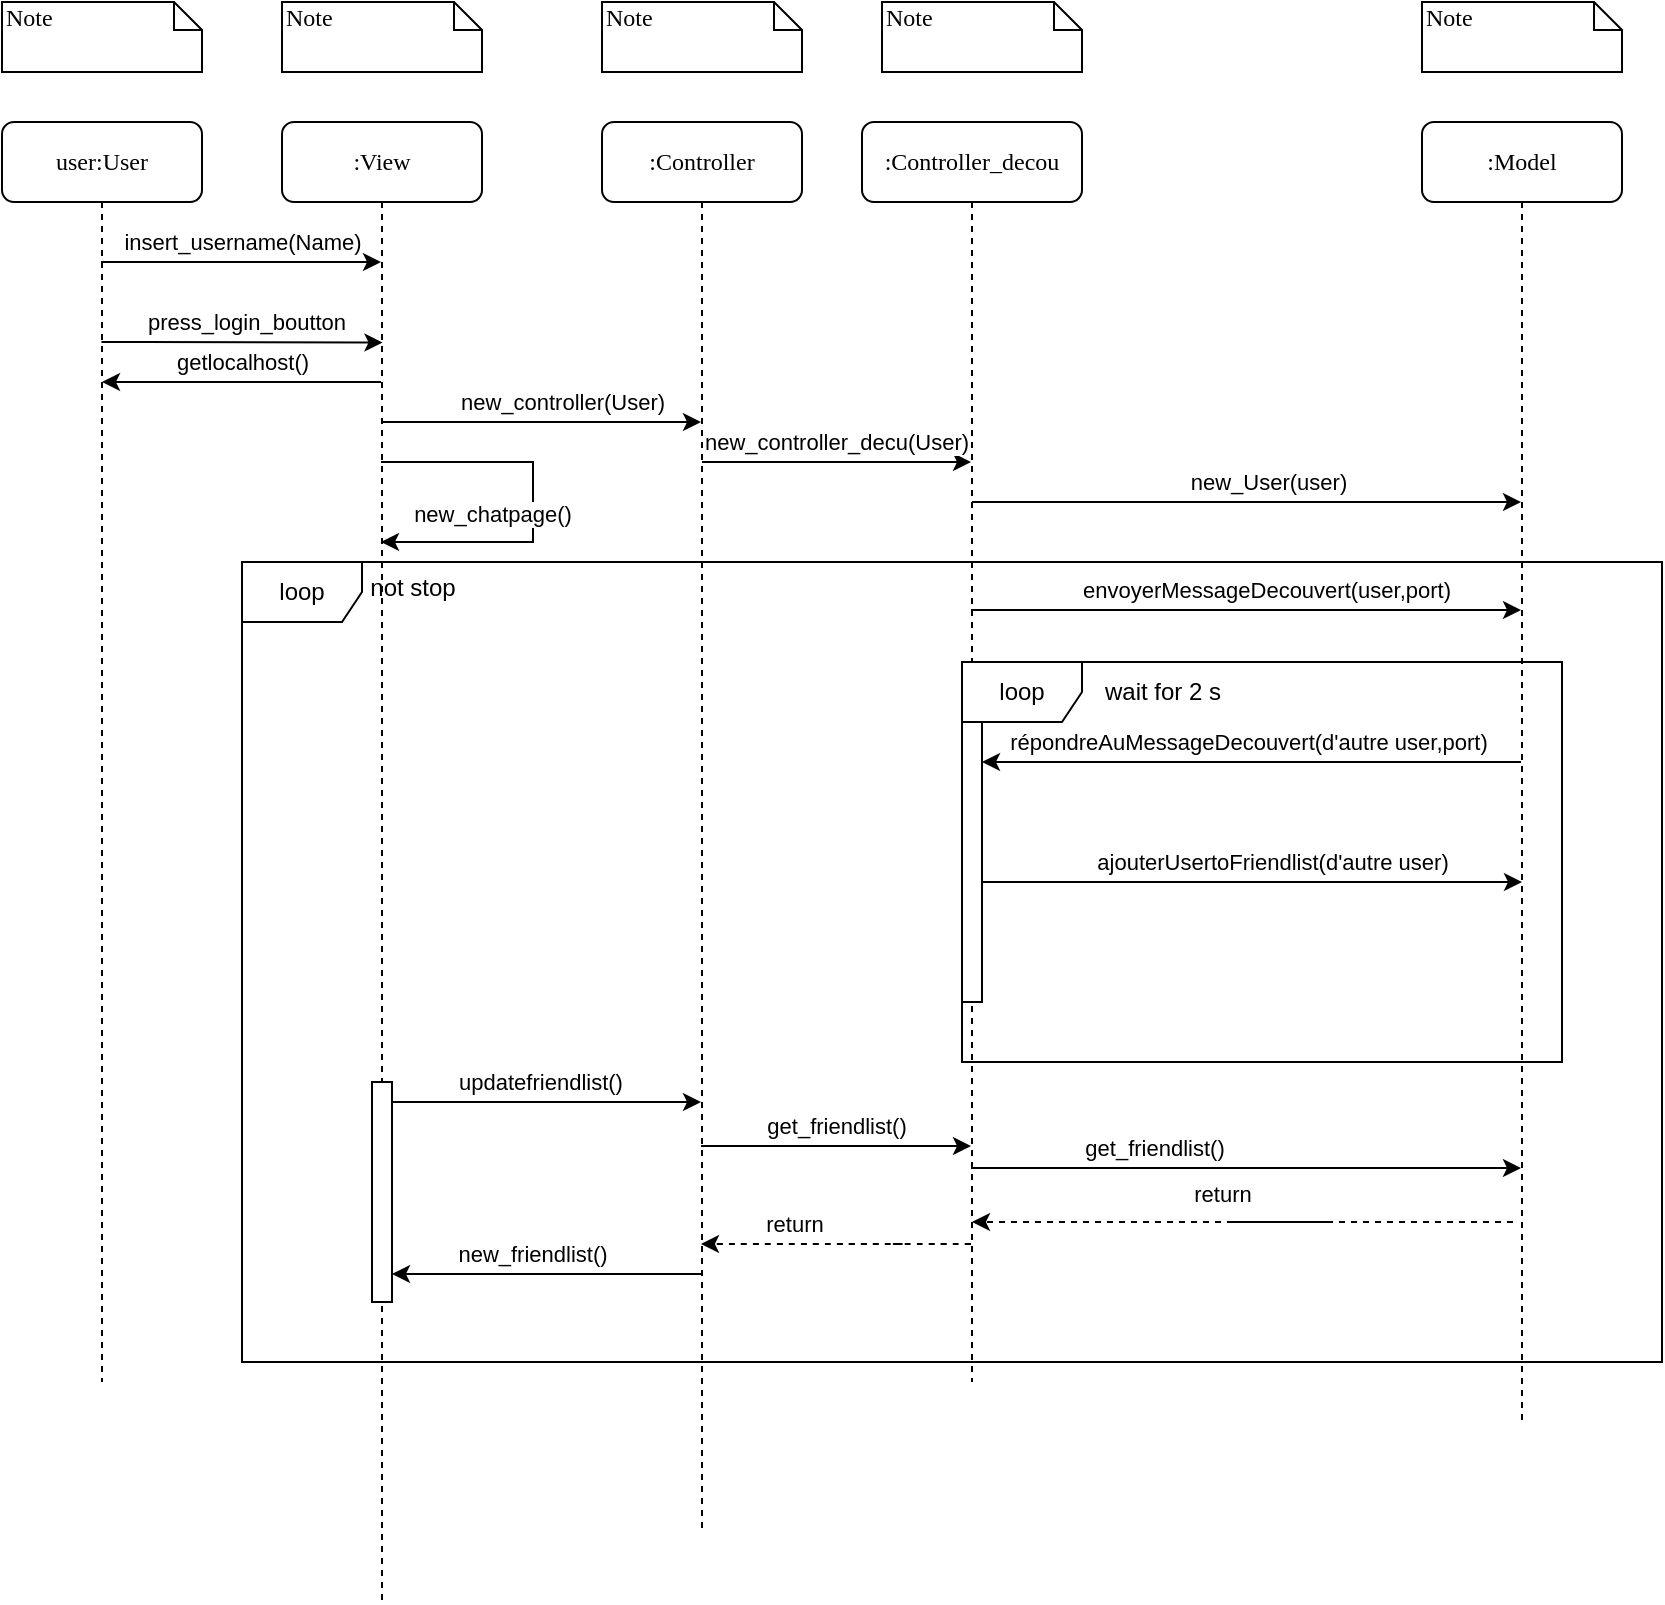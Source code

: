 <mxfile version="22.1.7" type="device">
  <diagram name="Page-1" id="13e1069c-82ec-6db2-03f1-153e76fe0fe0">
    <mxGraphModel dx="888" dy="425" grid="1" gridSize="10" guides="1" tooltips="1" connect="1" arrows="1" fold="1" page="1" pageScale="1" pageWidth="1100" pageHeight="850" background="none" math="0" shadow="0">
      <root>
        <mxCell id="0" />
        <mxCell id="1" parent="0" />
        <mxCell id="7baba1c4bc27f4b0-2" value=":View" style="shape=umlLifeline;perimeter=lifelinePerimeter;whiteSpace=wrap;html=1;container=1;collapsible=0;recursiveResize=0;outlineConnect=0;rounded=1;shadow=0;comic=0;labelBackgroundColor=none;strokeWidth=1;fontFamily=Verdana;fontSize=12;align=center;" parent="1" vertex="1">
          <mxGeometry x="240" y="90" width="100" height="740" as="geometry" />
        </mxCell>
        <mxCell id="X_7a0vzVSiXDUNi_OqBB-45" value="" style="html=1;points=[[0,0,0,0,5],[0,1,0,0,-5],[1,0,0,0,5],[1,1,0,0,-5]];perimeter=orthogonalPerimeter;outlineConnect=0;targetShapes=umlLifeline;portConstraint=eastwest;newEdgeStyle={&quot;curved&quot;:0,&quot;rounded&quot;:0};" vertex="1" parent="7baba1c4bc27f4b0-2">
          <mxGeometry x="45" y="480" width="10" height="110" as="geometry" />
        </mxCell>
        <mxCell id="X_7a0vzVSiXDUNi_OqBB-48" value="" style="endArrow=classic;html=1;rounded=0;" edge="1" parent="7baba1c4bc27f4b0-2" target="7baba1c4bc27f4b0-3">
          <mxGeometry width="50" height="50" relative="1" as="geometry">
            <mxPoint x="55" y="490" as="sourcePoint" />
            <mxPoint x="209.5" y="510" as="targetPoint" />
            <Array as="points">
              <mxPoint x="180" y="490" />
            </Array>
          </mxGeometry>
        </mxCell>
        <mxCell id="X_7a0vzVSiXDUNi_OqBB-49" value="updatefriendlist()" style="edgeLabel;html=1;align=center;verticalAlign=middle;resizable=0;points=[];" vertex="1" connectable="0" parent="X_7a0vzVSiXDUNi_OqBB-48">
          <mxGeometry x="0.219" y="-2" relative="1" as="geometry">
            <mxPoint x="-20" y="-12" as="offset" />
          </mxGeometry>
        </mxCell>
        <mxCell id="7baba1c4bc27f4b0-3" value=":Controller " style="shape=umlLifeline;perimeter=lifelinePerimeter;whiteSpace=wrap;html=1;container=1;collapsible=0;recursiveResize=0;outlineConnect=0;rounded=1;shadow=0;comic=0;labelBackgroundColor=none;strokeWidth=1;fontFamily=Verdana;fontSize=12;align=center;" parent="1" vertex="1">
          <mxGeometry x="400" y="90" width="100" height="705" as="geometry" />
        </mxCell>
        <mxCell id="7baba1c4bc27f4b0-4" value=":Controller_decou" style="shape=umlLifeline;perimeter=lifelinePerimeter;whiteSpace=wrap;html=1;container=1;collapsible=0;recursiveResize=0;outlineConnect=0;rounded=1;shadow=0;comic=0;labelBackgroundColor=none;strokeWidth=1;fontFamily=Verdana;fontSize=12;align=center;" parent="1" vertex="1">
          <mxGeometry x="530" y="90" width="110" height="630" as="geometry" />
        </mxCell>
        <mxCell id="X_7a0vzVSiXDUNi_OqBB-31" value="" style="html=1;points=[[0,0,0,0,5],[0,1,0,0,-5],[1,0,0,0,5],[1,1,0,0,-5]];perimeter=orthogonalPerimeter;outlineConnect=0;targetShapes=umlLifeline;portConstraint=eastwest;newEdgeStyle={&quot;curved&quot;:0,&quot;rounded&quot;:0};" vertex="1" parent="7baba1c4bc27f4b0-4">
          <mxGeometry x="50" y="290" width="10" height="150" as="geometry" />
        </mxCell>
        <mxCell id="7baba1c4bc27f4b0-8" value="user:User" style="shape=umlLifeline;perimeter=lifelinePerimeter;whiteSpace=wrap;html=1;container=1;collapsible=0;recursiveResize=0;outlineConnect=0;rounded=1;shadow=0;comic=0;labelBackgroundColor=none;strokeWidth=1;fontFamily=Verdana;fontSize=12;align=center;" parent="1" vertex="1">
          <mxGeometry x="100" y="90" width="100" height="630" as="geometry" />
        </mxCell>
        <mxCell id="7baba1c4bc27f4b0-40" value="Note" style="shape=note;whiteSpace=wrap;html=1;size=14;verticalAlign=top;align=left;spacingTop=-6;rounded=0;shadow=0;comic=0;labelBackgroundColor=none;strokeWidth=1;fontFamily=Verdana;fontSize=12" parent="1" vertex="1">
          <mxGeometry x="100" y="30" width="100" height="35" as="geometry" />
        </mxCell>
        <mxCell id="7baba1c4bc27f4b0-41" value="Note" style="shape=note;whiteSpace=wrap;html=1;size=14;verticalAlign=top;align=left;spacingTop=-6;rounded=0;shadow=0;comic=0;labelBackgroundColor=none;strokeWidth=1;fontFamily=Verdana;fontSize=12" parent="1" vertex="1">
          <mxGeometry x="240" y="30" width="100" height="35" as="geometry" />
        </mxCell>
        <mxCell id="7baba1c4bc27f4b0-42" value="Note" style="shape=note;whiteSpace=wrap;html=1;size=14;verticalAlign=top;align=left;spacingTop=-6;rounded=0;shadow=0;comic=0;labelBackgroundColor=none;strokeWidth=1;fontFamily=Verdana;fontSize=12" parent="1" vertex="1">
          <mxGeometry x="400" y="30" width="100" height="35" as="geometry" />
        </mxCell>
        <mxCell id="7baba1c4bc27f4b0-43" value="Note" style="shape=note;whiteSpace=wrap;html=1;size=14;verticalAlign=top;align=left;spacingTop=-6;rounded=0;shadow=0;comic=0;labelBackgroundColor=none;strokeWidth=1;fontFamily=Verdana;fontSize=12" parent="1" vertex="1">
          <mxGeometry x="540" y="30" width="100" height="35" as="geometry" />
        </mxCell>
        <mxCell id="X_7a0vzVSiXDUNi_OqBB-2" value="" style="endArrow=classic;html=1;rounded=0;" edge="1" parent="1">
          <mxGeometry width="50" height="50" relative="1" as="geometry">
            <mxPoint x="149.5" y="160" as="sourcePoint" />
            <mxPoint x="289.5" y="160" as="targetPoint" />
          </mxGeometry>
        </mxCell>
        <mxCell id="X_7a0vzVSiXDUNi_OqBB-3" value="insert_username(Name)" style="edgeLabel;html=1;align=center;verticalAlign=middle;resizable=0;points=[];" vertex="1" connectable="0" parent="X_7a0vzVSiXDUNi_OqBB-2">
          <mxGeometry x="-0.221" y="-2" relative="1" as="geometry">
            <mxPoint x="16" y="-12" as="offset" />
          </mxGeometry>
        </mxCell>
        <mxCell id="X_7a0vzVSiXDUNi_OqBB-9" value="Note" style="shape=note;whiteSpace=wrap;html=1;size=14;verticalAlign=top;align=left;spacingTop=-6;rounded=0;shadow=0;comic=0;labelBackgroundColor=none;strokeWidth=1;fontFamily=Verdana;fontSize=12" vertex="1" parent="1">
          <mxGeometry x="810" y="30" width="100" height="35" as="geometry" />
        </mxCell>
        <mxCell id="X_7a0vzVSiXDUNi_OqBB-6" value="" style="endArrow=classic;html=1;rounded=0;" edge="1" parent="1">
          <mxGeometry width="50" height="50" relative="1" as="geometry">
            <mxPoint x="289.5" y="240" as="sourcePoint" />
            <mxPoint x="449.5" y="240" as="targetPoint" />
          </mxGeometry>
        </mxCell>
        <mxCell id="X_7a0vzVSiXDUNi_OqBB-7" value="&lt;div&gt;new_controller(User)&lt;/div&gt;" style="edgeLabel;html=1;align=center;verticalAlign=middle;resizable=0;points=[];" vertex="1" connectable="0" parent="X_7a0vzVSiXDUNi_OqBB-6">
          <mxGeometry x="0.219" y="-2" relative="1" as="geometry">
            <mxPoint x="-7" y="-12" as="offset" />
          </mxGeometry>
        </mxCell>
        <mxCell id="X_7a0vzVSiXDUNi_OqBB-19" value="getlocalhost()" style="edgeLabel;html=1;align=center;verticalAlign=middle;resizable=0;points=[];" vertex="1" connectable="0" parent="1">
          <mxGeometry x="220" y="210" as="geometry" />
        </mxCell>
        <mxCell id="X_7a0vzVSiXDUNi_OqBB-20" value="" style="endArrow=classic;html=1;rounded=0;" edge="1" parent="1" source="7baba1c4bc27f4b0-2" target="7baba1c4bc27f4b0-8">
          <mxGeometry width="50" height="50" relative="1" as="geometry">
            <mxPoint x="159.5" y="200" as="sourcePoint" />
            <mxPoint x="299.5" y="200" as="targetPoint" />
            <Array as="points">
              <mxPoint x="200" y="220" />
            </Array>
          </mxGeometry>
        </mxCell>
        <mxCell id="X_7a0vzVSiXDUNi_OqBB-22" value="" style="endArrow=classic;html=1;rounded=0;" edge="1" parent="1" target="7baba1c4bc27f4b0-4">
          <mxGeometry width="50" height="50" relative="1" as="geometry">
            <mxPoint x="450" y="260" as="sourcePoint" />
            <mxPoint x="590" y="260" as="targetPoint" />
          </mxGeometry>
        </mxCell>
        <mxCell id="X_7a0vzVSiXDUNi_OqBB-23" value="&lt;div&gt;new_controller_decu(User)&lt;/div&gt;" style="edgeLabel;html=1;align=center;verticalAlign=middle;resizable=0;points=[];" vertex="1" connectable="0" parent="X_7a0vzVSiXDUNi_OqBB-22">
          <mxGeometry x="0.219" y="-2" relative="1" as="geometry">
            <mxPoint x="-15" y="-12" as="offset" />
          </mxGeometry>
        </mxCell>
        <mxCell id="X_7a0vzVSiXDUNi_OqBB-25" value="" style="endArrow=classic;html=1;rounded=0;" edge="1" parent="1" source="7baba1c4bc27f4b0-4" target="X_7a0vzVSiXDUNi_OqBB-11">
          <mxGeometry width="50" height="50" relative="1" as="geometry">
            <mxPoint x="600" y="280" as="sourcePoint" />
            <mxPoint x="720" y="280" as="targetPoint" />
            <Array as="points">
              <mxPoint x="650" y="280" />
              <mxPoint x="700" y="280" />
            </Array>
          </mxGeometry>
        </mxCell>
        <mxCell id="X_7a0vzVSiXDUNi_OqBB-26" value="new_User(user)" style="edgeLabel;html=1;align=center;verticalAlign=middle;resizable=0;points=[];" vertex="1" connectable="0" parent="X_7a0vzVSiXDUNi_OqBB-25">
          <mxGeometry x="0.219" y="-2" relative="1" as="geometry">
            <mxPoint x="-20" y="-12" as="offset" />
          </mxGeometry>
        </mxCell>
        <mxCell id="X_7a0vzVSiXDUNi_OqBB-27" value="" style="endArrow=classic;html=1;rounded=0;" edge="1" parent="1">
          <mxGeometry width="50" height="50" relative="1" as="geometry">
            <mxPoint x="584.5" y="334" as="sourcePoint" />
            <mxPoint x="859.5" y="334" as="targetPoint" />
            <Array as="points">
              <mxPoint x="705" y="334" />
            </Array>
          </mxGeometry>
        </mxCell>
        <mxCell id="X_7a0vzVSiXDUNi_OqBB-28" value="envoyerMessageDecouvert(user,port)" style="edgeLabel;html=1;align=center;verticalAlign=middle;resizable=0;points=[];" vertex="1" connectable="0" parent="X_7a0vzVSiXDUNi_OqBB-27">
          <mxGeometry x="0.219" y="-2" relative="1" as="geometry">
            <mxPoint x="-20" y="-12" as="offset" />
          </mxGeometry>
        </mxCell>
        <mxCell id="X_7a0vzVSiXDUNi_OqBB-29" value="" style="endArrow=classic;html=1;rounded=0;" edge="1" parent="1" source="X_7a0vzVSiXDUNi_OqBB-11" target="X_7a0vzVSiXDUNi_OqBB-31">
          <mxGeometry width="50" height="50" relative="1" as="geometry">
            <mxPoint x="789.5" y="410" as="sourcePoint" />
            <mxPoint x="600" y="410" as="targetPoint" />
            <Array as="points">
              <mxPoint x="660" y="410" />
              <mxPoint x="710" y="410" />
            </Array>
          </mxGeometry>
        </mxCell>
        <mxCell id="X_7a0vzVSiXDUNi_OqBB-32" value="&lt;div&gt;répondreAuMessageDecouvert(d&#39;autre user,port)&lt;/div&gt;" style="edgeLabel;html=1;align=center;verticalAlign=middle;resizable=0;points=[];" vertex="1" connectable="0" parent="X_7a0vzVSiXDUNi_OqBB-29">
          <mxGeometry x="0.475" y="-4" relative="1" as="geometry">
            <mxPoint x="36" y="-6" as="offset" />
          </mxGeometry>
        </mxCell>
        <mxCell id="X_7a0vzVSiXDUNi_OqBB-34" value="loop" style="shape=umlFrame;whiteSpace=wrap;html=1;pointerEvents=0;" vertex="1" parent="1">
          <mxGeometry x="580" y="360" width="300" height="200" as="geometry" />
        </mxCell>
        <mxCell id="X_7a0vzVSiXDUNi_OqBB-35" value="" style="endArrow=classic;html=1;rounded=0;" edge="1" parent="1" source="X_7a0vzVSiXDUNi_OqBB-31">
          <mxGeometry width="50" height="50" relative="1" as="geometry">
            <mxPoint x="600" y="470" as="sourcePoint" />
            <mxPoint x="860" y="470" as="targetPoint" />
            <Array as="points">
              <mxPoint x="652.5" y="470" />
              <mxPoint x="702.5" y="470" />
            </Array>
          </mxGeometry>
        </mxCell>
        <mxCell id="X_7a0vzVSiXDUNi_OqBB-36" value="ajouterUsertoFriendlist(d&#39;autre user)" style="edgeLabel;html=1;align=center;verticalAlign=middle;resizable=0;points=[];" vertex="1" connectable="0" parent="X_7a0vzVSiXDUNi_OqBB-35">
          <mxGeometry x="0.219" y="-2" relative="1" as="geometry">
            <mxPoint x="-20" y="-12" as="offset" />
          </mxGeometry>
        </mxCell>
        <mxCell id="X_7a0vzVSiXDUNi_OqBB-39" value="wait for 2 s" style="text;html=1;align=center;verticalAlign=middle;resizable=0;points=[];autosize=1;strokeColor=none;fillColor=none;" vertex="1" parent="1">
          <mxGeometry x="640" y="360" width="80" height="30" as="geometry" />
        </mxCell>
        <mxCell id="X_7a0vzVSiXDUNi_OqBB-4" value="" style="endArrow=classic;html=1;rounded=0;entryX=0.5;entryY=0.176;entryDx=0;entryDy=0;entryPerimeter=0;" edge="1" parent="1">
          <mxGeometry width="50" height="50" relative="1" as="geometry">
            <mxPoint x="149.75" y="200" as="sourcePoint" />
            <mxPoint x="290.25" y="200.24" as="targetPoint" />
            <Array as="points">
              <mxPoint x="170.25" y="200" />
            </Array>
          </mxGeometry>
        </mxCell>
        <mxCell id="X_7a0vzVSiXDUNi_OqBB-5" value="&lt;div&gt;press_login_boutton&lt;/div&gt;" style="edgeLabel;html=1;align=center;verticalAlign=middle;resizable=0;points=[];" vertex="1" connectable="0" parent="X_7a0vzVSiXDUNi_OqBB-4">
          <mxGeometry x="-0.479" y="1" relative="1" as="geometry">
            <mxPoint x="35" y="-9" as="offset" />
          </mxGeometry>
        </mxCell>
        <mxCell id="X_7a0vzVSiXDUNi_OqBB-52" value="" style="endArrow=classic;html=1;rounded=0;" edge="1" parent="1" target="X_7a0vzVSiXDUNi_OqBB-45">
          <mxGeometry width="50" height="50" relative="1" as="geometry">
            <mxPoint x="449.5" y="666" as="sourcePoint" />
            <mxPoint x="300" y="666" as="targetPoint" />
            <Array as="points">
              <mxPoint x="420" y="666" />
              <mxPoint x="400" y="666" />
              <mxPoint x="390" y="666" />
              <mxPoint x="373" y="666" />
            </Array>
          </mxGeometry>
        </mxCell>
        <mxCell id="X_7a0vzVSiXDUNi_OqBB-53" value="new_friendlist()" style="edgeLabel;html=1;align=center;verticalAlign=middle;resizable=0;points=[];" vertex="1" connectable="0" parent="X_7a0vzVSiXDUNi_OqBB-52">
          <mxGeometry x="0.219" y="-2" relative="1" as="geometry">
            <mxPoint x="9" y="-8" as="offset" />
          </mxGeometry>
        </mxCell>
        <mxCell id="X_7a0vzVSiXDUNi_OqBB-55" value="" style="endArrow=classic;html=1;rounded=0;" edge="1" parent="1">
          <mxGeometry width="50" height="50" relative="1" as="geometry">
            <mxPoint x="449.5" y="602" as="sourcePoint" />
            <mxPoint x="584.5" y="602" as="targetPoint" />
            <Array as="points">
              <mxPoint x="528.5" y="602" />
              <mxPoint x="546" y="602" />
              <mxPoint x="578.5" y="602" />
              <mxPoint x="506" y="602" />
            </Array>
          </mxGeometry>
        </mxCell>
        <mxCell id="X_7a0vzVSiXDUNi_OqBB-56" value="get_friendlist()" style="edgeLabel;html=1;align=center;verticalAlign=middle;resizable=0;points=[];" vertex="1" connectable="0" parent="X_7a0vzVSiXDUNi_OqBB-55">
          <mxGeometry x="0.219" y="-2" relative="1" as="geometry">
            <mxPoint x="-20" y="-8" as="offset" />
          </mxGeometry>
        </mxCell>
        <mxCell id="X_7a0vzVSiXDUNi_OqBB-11" value=":Model" style="shape=umlLifeline;perimeter=lifelinePerimeter;whiteSpace=wrap;html=1;container=1;collapsible=0;recursiveResize=0;outlineConnect=0;rounded=1;shadow=0;comic=0;labelBackgroundColor=none;strokeWidth=1;fontFamily=Verdana;fontSize=12;align=center;" vertex="1" parent="1">
          <mxGeometry x="810" y="90" width="100" height="650" as="geometry" />
        </mxCell>
        <mxCell id="X_7a0vzVSiXDUNi_OqBB-60" value="" style="endArrow=classic;html=1;rounded=0;" edge="1" parent="1">
          <mxGeometry width="50" height="50" relative="1" as="geometry">
            <mxPoint x="584.5" y="613" as="sourcePoint" />
            <mxPoint x="859.5" y="613" as="targetPoint" />
            <Array as="points">
              <mxPoint x="709" y="613" />
              <mxPoint x="726.5" y="613" />
              <mxPoint x="759" y="613" />
              <mxPoint x="686.5" y="613" />
            </Array>
          </mxGeometry>
        </mxCell>
        <mxCell id="X_7a0vzVSiXDUNi_OqBB-61" value="get_friendlist()" style="edgeLabel;html=1;align=center;verticalAlign=middle;resizable=0;points=[];" vertex="1" connectable="0" parent="X_7a0vzVSiXDUNi_OqBB-60">
          <mxGeometry x="0.219" y="-2" relative="1" as="geometry">
            <mxPoint x="-20" y="-12" as="offset" />
          </mxGeometry>
        </mxCell>
        <mxCell id="X_7a0vzVSiXDUNi_OqBB-63" value="" style="endArrow=classic;html=1;rounded=0;dashed=1;" edge="1" parent="1" target="7baba1c4bc27f4b0-4">
          <mxGeometry width="50" height="50" relative="1" as="geometry">
            <mxPoint x="855.5" y="640" as="sourcePoint" />
            <mxPoint x="580" y="640" as="targetPoint" />
            <Array as="points">
              <mxPoint x="714.5" y="640" />
              <mxPoint x="732" y="640" />
              <mxPoint x="764.5" y="640" />
              <mxPoint x="692" y="640" />
            </Array>
          </mxGeometry>
        </mxCell>
        <mxCell id="X_7a0vzVSiXDUNi_OqBB-64" value="return" style="edgeLabel;html=1;align=center;verticalAlign=middle;resizable=0;points=[];" vertex="1" connectable="0" parent="X_7a0vzVSiXDUNi_OqBB-63">
          <mxGeometry x="0.219" y="-2" relative="1" as="geometry">
            <mxPoint x="-20" y="-12" as="offset" />
          </mxGeometry>
        </mxCell>
        <mxCell id="X_7a0vzVSiXDUNi_OqBB-67" value="" style="endArrow=classic;html=1;curved=1;strokeColor=default;dashed=1;" edge="1" parent="1">
          <mxGeometry width="50" height="50" relative="1" as="geometry">
            <mxPoint x="584.5" y="651" as="sourcePoint" />
            <mxPoint x="449.5" y="651" as="targetPoint" />
            <Array as="points">
              <mxPoint x="538.5" y="651" />
              <mxPoint x="556" y="651" />
              <mxPoint x="516" y="651" />
            </Array>
          </mxGeometry>
        </mxCell>
        <mxCell id="X_7a0vzVSiXDUNi_OqBB-68" value="return" style="edgeLabel;html=1;align=center;verticalAlign=middle;resizable=0;points=[];" vertex="1" connectable="0" parent="X_7a0vzVSiXDUNi_OqBB-67">
          <mxGeometry x="0.219" y="-2" relative="1" as="geometry">
            <mxPoint x="-20" y="-8" as="offset" />
          </mxGeometry>
        </mxCell>
        <mxCell id="X_7a0vzVSiXDUNi_OqBB-42" value="" style="endArrow=classic;html=1;rounded=0;" edge="1" parent="1">
          <mxGeometry width="50" height="50" relative="1" as="geometry">
            <mxPoint x="289.5" y="260" as="sourcePoint" />
            <mxPoint x="289.5" y="300" as="targetPoint" />
            <Array as="points">
              <mxPoint x="365.5" y="260" />
              <mxPoint x="365.5" y="300" />
            </Array>
          </mxGeometry>
        </mxCell>
        <mxCell id="X_7a0vzVSiXDUNi_OqBB-43" value="new_chatpage()" style="edgeLabel;html=1;align=center;verticalAlign=middle;resizable=0;points=[];" vertex="1" connectable="0" parent="X_7a0vzVSiXDUNi_OqBB-42">
          <mxGeometry x="0.219" y="-2" relative="1" as="geometry">
            <mxPoint x="-20" y="-12" as="offset" />
          </mxGeometry>
        </mxCell>
        <mxCell id="X_7a0vzVSiXDUNi_OqBB-69" value="loop" style="shape=umlFrame;whiteSpace=wrap;html=1;pointerEvents=0;" vertex="1" parent="1">
          <mxGeometry x="220" y="310" width="710" height="400" as="geometry" />
        </mxCell>
        <mxCell id="X_7a0vzVSiXDUNi_OqBB-70" value="not stop" style="text;html=1;align=center;verticalAlign=middle;resizable=0;points=[];autosize=1;strokeColor=none;fillColor=none;" vertex="1" parent="1">
          <mxGeometry x="270" y="308" width="70" height="30" as="geometry" />
        </mxCell>
      </root>
    </mxGraphModel>
  </diagram>
</mxfile>
